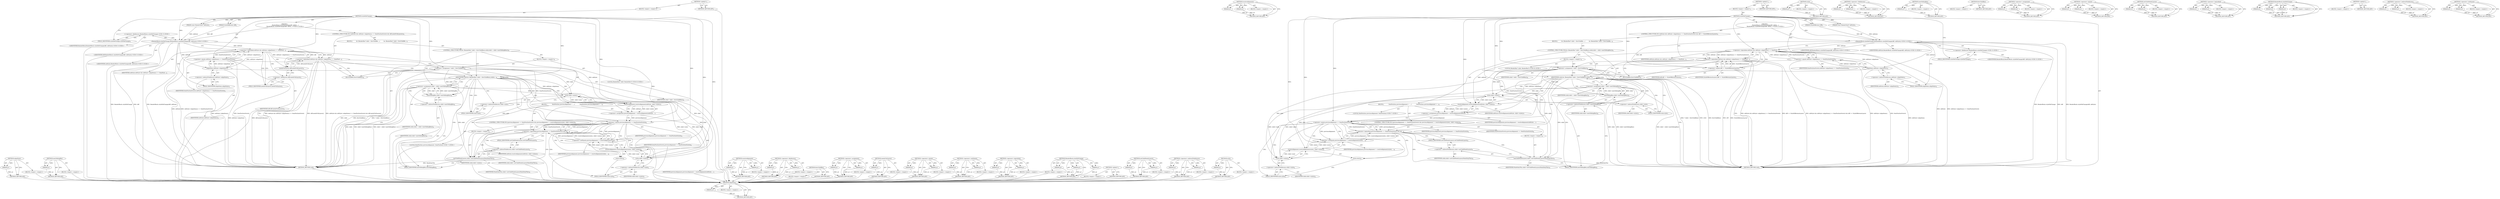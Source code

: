 digraph "style" {
vulnerable_118 [label=<(METHOD,alignItems)>];
vulnerable_119 [label=<(PARAM,p1)>];
vulnerable_120 [label=<(BLOCK,&lt;empty&gt;,&lt;empty&gt;)>];
vulnerable_121 [label=<(METHOD_RETURN,ANY)>];
vulnerable_139 [label=<(METHOD,resolveAlignment)>];
vulnerable_140 [label=<(PARAM,p1)>];
vulnerable_141 [label=<(PARAM,p2)>];
vulnerable_142 [label=<(BLOCK,&lt;empty&gt;,&lt;empty&gt;)>];
vulnerable_143 [label=<(METHOD_RETURN,ANY)>];
vulnerable_6 [label=<(METHOD,&lt;global&gt;)<SUB>1</SUB>>];
vulnerable_7 [label=<(BLOCK,&lt;empty&gt;,&lt;empty&gt;)<SUB>1</SUB>>];
vulnerable_8 [label=<(METHOD,styleDidChange)<SUB>1</SUB>>];
vulnerable_9 [label=<(PARAM,StyleDifference diff)<SUB>1</SUB>>];
vulnerable_10 [label=<(PARAM,const RenderStyle* oldStyle)<SUB>1</SUB>>];
vulnerable_11 [label="<(BLOCK,{
     RenderBlock::styleDidChange(diff, oldSty...,{
     RenderBlock::styleDidChange(diff, oldSty...)<SUB>2</SUB>>"];
vulnerable_12 [label="<(RenderBlock.styleDidChange,RenderBlock::styleDidChange(diff, oldStyle))<SUB>3</SUB>>"];
vulnerable_13 [label="<(&lt;operator&gt;.fieldAccess,RenderBlock::styleDidChange)<SUB>3</SUB>>"];
vulnerable_14 [label="<(IDENTIFIER,RenderBlock,RenderBlock::styleDidChange(diff, oldStyle))<SUB>3</SUB>>"];
vulnerable_15 [label=<(FIELD_IDENTIFIER,styleDidChange,styleDidChange)<SUB>3</SUB>>];
vulnerable_16 [label="<(IDENTIFIER,diff,RenderBlock::styleDidChange(diff, oldStyle))<SUB>3</SUB>>"];
vulnerable_17 [label="<(IDENTIFIER,oldStyle,RenderBlock::styleDidChange(diff, oldStyle))<SUB>3</SUB>>"];
vulnerable_18 [label=<(CONTROL_STRUCTURE,IF,if (oldStyle &amp;&amp; oldStyle-&gt;alignItems() == ItemPositionStretch &amp;&amp; diff == StyleDifferenceLayout))<SUB>5</SUB>>];
vulnerable_19 [label=<(&lt;operator&gt;.logicalAnd,oldStyle &amp;&amp; oldStyle-&gt;alignItems() == ItemPosit...)<SUB>5</SUB>>];
vulnerable_20 [label=<(&lt;operator&gt;.logicalAnd,oldStyle &amp;&amp; oldStyle-&gt;alignItems() == ItemPosit...)<SUB>5</SUB>>];
vulnerable_21 [label=<(IDENTIFIER,oldStyle,oldStyle &amp;&amp; oldStyle-&gt;alignItems() == ItemPosit...)<SUB>5</SUB>>];
vulnerable_22 [label=<(&lt;operator&gt;.equals,oldStyle-&gt;alignItems() == ItemPositionStretch)<SUB>5</SUB>>];
vulnerable_23 [label=<(alignItems,oldStyle-&gt;alignItems())<SUB>5</SUB>>];
vulnerable_24 [label=<(&lt;operator&gt;.indirectFieldAccess,oldStyle-&gt;alignItems)<SUB>5</SUB>>];
vulnerable_25 [label=<(IDENTIFIER,oldStyle,oldStyle-&gt;alignItems())<SUB>5</SUB>>];
vulnerable_26 [label=<(FIELD_IDENTIFIER,alignItems,alignItems)<SUB>5</SUB>>];
vulnerable_27 [label=<(IDENTIFIER,ItemPositionStretch,oldStyle-&gt;alignItems() == ItemPositionStretch)<SUB>5</SUB>>];
vulnerable_28 [label=<(&lt;operator&gt;.equals,diff == StyleDifferenceLayout)<SUB>5</SUB>>];
vulnerable_29 [label=<(IDENTIFIER,diff,diff == StyleDifferenceLayout)<SUB>5</SUB>>];
vulnerable_30 [label=<(IDENTIFIER,StyleDifferenceLayout,diff == StyleDifferenceLayout)<SUB>5</SUB>>];
vulnerable_31 [label=<(BLOCK,{
         for (RenderBox* child = firstChildBo...,{
         for (RenderBox* child = firstChildBo...)<SUB>5</SUB>>];
vulnerable_32 [label=<(CONTROL_STRUCTURE,FOR,for (RenderBox* child = firstChildBox();child;child = child-&gt;nextSiblingBox()))<SUB>6</SUB>>];
vulnerable_33 [label=<(BLOCK,&lt;empty&gt;,&lt;empty&gt;)<SUB>6</SUB>>];
vulnerable_34 [label="<(LOCAL,RenderBox* child: RenderBox*)<SUB>6</SUB>>"];
vulnerable_35 [label=<(&lt;operator&gt;.assignment,* child = firstChildBox())<SUB>6</SUB>>];
vulnerable_36 [label=<(IDENTIFIER,child,* child = firstChildBox())<SUB>6</SUB>>];
vulnerable_37 [label=<(firstChildBox,firstChildBox())<SUB>6</SUB>>];
vulnerable_38 [label=<(IDENTIFIER,child,for (RenderBox* child = firstChildBox();child;c...)<SUB>6</SUB>>];
vulnerable_39 [label=<(&lt;operator&gt;.assignment,child = child-&gt;nextSiblingBox())<SUB>6</SUB>>];
vulnerable_40 [label=<(IDENTIFIER,child,child = child-&gt;nextSiblingBox())<SUB>6</SUB>>];
vulnerable_41 [label=<(nextSiblingBox,child-&gt;nextSiblingBox())<SUB>6</SUB>>];
vulnerable_42 [label=<(&lt;operator&gt;.indirectFieldAccess,child-&gt;nextSiblingBox)<SUB>6</SUB>>];
vulnerable_43 [label=<(IDENTIFIER,child,child-&gt;nextSiblingBox())<SUB>6</SUB>>];
vulnerable_44 [label=<(FIELD_IDENTIFIER,nextSiblingBox,nextSiblingBox)<SUB>6</SUB>>];
vulnerable_45 [label=<(BLOCK,{
            ItemPosition previousAlignment = ...,{
            ItemPosition previousAlignment = ...)<SUB>6</SUB>>];
vulnerable_46 [label="<(LOCAL,ItemPosition previousAlignment: ItemPosition)<SUB>7</SUB>>"];
vulnerable_47 [label=<(&lt;operator&gt;.assignment,previousAlignment = resolveAlignment(oldStyle, ...)<SUB>7</SUB>>];
vulnerable_48 [label=<(IDENTIFIER,previousAlignment,previousAlignment = resolveAlignment(oldStyle, ...)<SUB>7</SUB>>];
vulnerable_49 [label=<(resolveAlignment,resolveAlignment(oldStyle, child-&gt;style()))<SUB>7</SUB>>];
vulnerable_50 [label=<(IDENTIFIER,oldStyle,resolveAlignment(oldStyle, child-&gt;style()))<SUB>7</SUB>>];
vulnerable_51 [label=<(style,child-&gt;style())<SUB>7</SUB>>];
vulnerable_52 [label=<(&lt;operator&gt;.indirectFieldAccess,child-&gt;style)<SUB>7</SUB>>];
vulnerable_53 [label=<(IDENTIFIER,child,child-&gt;style())<SUB>7</SUB>>];
vulnerable_54 [label=<(FIELD_IDENTIFIER,style,style)<SUB>7</SUB>>];
vulnerable_55 [label=<(CONTROL_STRUCTURE,IF,if (previousAlignment == ItemPositionStretch &amp;&amp; previousAlignment != resolveAlignment(style(), child-&gt;style())))<SUB>8</SUB>>];
vulnerable_56 [label=<(&lt;operator&gt;.logicalAnd,previousAlignment == ItemPositionStretch &amp;&amp; pre...)<SUB>8</SUB>>];
vulnerable_57 [label=<(&lt;operator&gt;.equals,previousAlignment == ItemPositionStretch)<SUB>8</SUB>>];
vulnerable_58 [label=<(IDENTIFIER,previousAlignment,previousAlignment == ItemPositionStretch)<SUB>8</SUB>>];
vulnerable_59 [label=<(IDENTIFIER,ItemPositionStretch,previousAlignment == ItemPositionStretch)<SUB>8</SUB>>];
vulnerable_60 [label=<(&lt;operator&gt;.notEquals,previousAlignment != resolveAlignment(style(), ...)<SUB>8</SUB>>];
vulnerable_61 [label=<(IDENTIFIER,previousAlignment,previousAlignment != resolveAlignment(style(), ...)<SUB>8</SUB>>];
vulnerable_62 [label=<(resolveAlignment,resolveAlignment(style(), child-&gt;style()))<SUB>8</SUB>>];
vulnerable_63 [label=<(style,style())<SUB>8</SUB>>];
vulnerable_64 [label=<(style,child-&gt;style())<SUB>8</SUB>>];
vulnerable_65 [label=<(&lt;operator&gt;.indirectFieldAccess,child-&gt;style)<SUB>8</SUB>>];
vulnerable_66 [label=<(IDENTIFIER,child,child-&gt;style())<SUB>8</SUB>>];
vulnerable_67 [label=<(FIELD_IDENTIFIER,style,style)<SUB>8</SUB>>];
vulnerable_68 [label=<(BLOCK,&lt;empty&gt;,&lt;empty&gt;)<SUB>9</SUB>>];
vulnerable_69 [label=<(setChildNeedsLayout,child-&gt;setChildNeedsLayout(MarkOnlyThis))<SUB>9</SUB>>];
vulnerable_70 [label=<(&lt;operator&gt;.indirectFieldAccess,child-&gt;setChildNeedsLayout)<SUB>9</SUB>>];
vulnerable_71 [label=<(IDENTIFIER,child,child-&gt;setChildNeedsLayout(MarkOnlyThis))<SUB>9</SUB>>];
vulnerable_72 [label=<(FIELD_IDENTIFIER,setChildNeedsLayout,setChildNeedsLayout)<SUB>9</SUB>>];
vulnerable_73 [label=<(IDENTIFIER,MarkOnlyThis,child-&gt;setChildNeedsLayout(MarkOnlyThis))<SUB>9</SUB>>];
vulnerable_74 [label=<(METHOD_RETURN,void)<SUB>1</SUB>>];
vulnerable_76 [label=<(METHOD_RETURN,ANY)<SUB>1</SUB>>];
vulnerable_144 [label=<(METHOD,style)>];
vulnerable_145 [label=<(PARAM,p1)>];
vulnerable_146 [label=<(BLOCK,&lt;empty&gt;,&lt;empty&gt;)>];
vulnerable_147 [label=<(METHOD_RETURN,ANY)>];
vulnerable_103 [label=<(METHOD,&lt;operator&gt;.fieldAccess)>];
vulnerable_104 [label=<(PARAM,p1)>];
vulnerable_105 [label=<(PARAM,p2)>];
vulnerable_106 [label=<(BLOCK,&lt;empty&gt;,&lt;empty&gt;)>];
vulnerable_107 [label=<(METHOD_RETURN,ANY)>];
vulnerable_135 [label=<(METHOD,nextSiblingBox)>];
vulnerable_136 [label=<(PARAM,p1)>];
vulnerable_137 [label=<(BLOCK,&lt;empty&gt;,&lt;empty&gt;)>];
vulnerable_138 [label=<(METHOD_RETURN,ANY)>];
vulnerable_132 [label=<(METHOD,firstChildBox)>];
vulnerable_133 [label=<(BLOCK,&lt;empty&gt;,&lt;empty&gt;)>];
vulnerable_134 [label=<(METHOD_RETURN,ANY)>];
vulnerable_127 [label=<(METHOD,&lt;operator&gt;.assignment)>];
vulnerable_128 [label=<(PARAM,p1)>];
vulnerable_129 [label=<(PARAM,p2)>];
vulnerable_130 [label=<(BLOCK,&lt;empty&gt;,&lt;empty&gt;)>];
vulnerable_131 [label=<(METHOD_RETURN,ANY)>];
vulnerable_113 [label=<(METHOD,&lt;operator&gt;.equals)>];
vulnerable_114 [label=<(PARAM,p1)>];
vulnerable_115 [label=<(PARAM,p2)>];
vulnerable_116 [label=<(BLOCK,&lt;empty&gt;,&lt;empty&gt;)>];
vulnerable_117 [label=<(METHOD_RETURN,ANY)>];
vulnerable_153 [label=<(METHOD,setChildNeedsLayout)>];
vulnerable_154 [label=<(PARAM,p1)>];
vulnerable_155 [label=<(PARAM,p2)>];
vulnerable_156 [label=<(BLOCK,&lt;empty&gt;,&lt;empty&gt;)>];
vulnerable_157 [label=<(METHOD_RETURN,ANY)>];
vulnerable_108 [label=<(METHOD,&lt;operator&gt;.logicalAnd)>];
vulnerable_109 [label=<(PARAM,p1)>];
vulnerable_110 [label=<(PARAM,p2)>];
vulnerable_111 [label=<(BLOCK,&lt;empty&gt;,&lt;empty&gt;)>];
vulnerable_112 [label=<(METHOD_RETURN,ANY)>];
vulnerable_97 [label=<(METHOD,RenderBlock.styleDidChange)>];
vulnerable_98 [label=<(PARAM,p1)>];
vulnerable_99 [label=<(PARAM,p2)>];
vulnerable_100 [label=<(PARAM,p3)>];
vulnerable_101 [label=<(BLOCK,&lt;empty&gt;,&lt;empty&gt;)>];
vulnerable_102 [label=<(METHOD_RETURN,ANY)>];
vulnerable_91 [label=<(METHOD,&lt;global&gt;)<SUB>1</SUB>>];
vulnerable_92 [label=<(BLOCK,&lt;empty&gt;,&lt;empty&gt;)>];
vulnerable_93 [label=<(METHOD_RETURN,ANY)>];
vulnerable_122 [label=<(METHOD,&lt;operator&gt;.indirectFieldAccess)>];
vulnerable_123 [label=<(PARAM,p1)>];
vulnerable_124 [label=<(PARAM,p2)>];
vulnerable_125 [label=<(BLOCK,&lt;empty&gt;,&lt;empty&gt;)>];
vulnerable_126 [label=<(METHOD_RETURN,ANY)>];
vulnerable_148 [label=<(METHOD,&lt;operator&gt;.notEquals)>];
vulnerable_149 [label=<(PARAM,p1)>];
vulnerable_150 [label=<(PARAM,p2)>];
vulnerable_151 [label=<(BLOCK,&lt;empty&gt;,&lt;empty&gt;)>];
vulnerable_152 [label=<(METHOD_RETURN,ANY)>];
fixed_119 [label=<(METHOD,alignItems)>];
fixed_120 [label=<(PARAM,p1)>];
fixed_121 [label=<(BLOCK,&lt;empty&gt;,&lt;empty&gt;)>];
fixed_122 [label=<(METHOD_RETURN,ANY)>];
fixed_140 [label=<(METHOD,nextSiblingBox)>];
fixed_141 [label=<(PARAM,p1)>];
fixed_142 [label=<(BLOCK,&lt;empty&gt;,&lt;empty&gt;)>];
fixed_143 [label=<(METHOD_RETURN,ANY)>];
fixed_6 [label=<(METHOD,&lt;global&gt;)<SUB>1</SUB>>];
fixed_7 [label=<(BLOCK,&lt;empty&gt;,&lt;empty&gt;)<SUB>1</SUB>>];
fixed_8 [label=<(METHOD,styleDidChange)<SUB>1</SUB>>];
fixed_9 [label=<(PARAM,StyleDifference diff)<SUB>1</SUB>>];
fixed_10 [label=<(PARAM,const RenderStyle* oldStyle)<SUB>1</SUB>>];
fixed_11 [label="<(BLOCK,{
     RenderBlock::styleDidChange(diff, oldSty...,{
     RenderBlock::styleDidChange(diff, oldSty...)<SUB>2</SUB>>"];
fixed_12 [label="<(RenderBlock.styleDidChange,RenderBlock::styleDidChange(diff, oldStyle))<SUB>3</SUB>>"];
fixed_13 [label="<(&lt;operator&gt;.fieldAccess,RenderBlock::styleDidChange)<SUB>3</SUB>>"];
fixed_14 [label="<(IDENTIFIER,RenderBlock,RenderBlock::styleDidChange(diff, oldStyle))<SUB>3</SUB>>"];
fixed_15 [label=<(FIELD_IDENTIFIER,styleDidChange,styleDidChange)<SUB>3</SUB>>];
fixed_16 [label="<(IDENTIFIER,diff,RenderBlock::styleDidChange(diff, oldStyle))<SUB>3</SUB>>"];
fixed_17 [label="<(IDENTIFIER,oldStyle,RenderBlock::styleDidChange(diff, oldStyle))<SUB>3</SUB>>"];
fixed_18 [label=<(CONTROL_STRUCTURE,IF,if (oldStyle &amp;&amp; oldStyle-&gt;alignItems() == ItemPositionStretch &amp;&amp; diff.needsFullLayout()))<SUB>5</SUB>>];
fixed_19 [label=<(&lt;operator&gt;.logicalAnd,oldStyle &amp;&amp; oldStyle-&gt;alignItems() == ItemPosit...)<SUB>5</SUB>>];
fixed_20 [label=<(&lt;operator&gt;.logicalAnd,oldStyle &amp;&amp; oldStyle-&gt;alignItems() == ItemPosit...)<SUB>5</SUB>>];
fixed_21 [label=<(IDENTIFIER,oldStyle,oldStyle &amp;&amp; oldStyle-&gt;alignItems() == ItemPosit...)<SUB>5</SUB>>];
fixed_22 [label=<(&lt;operator&gt;.equals,oldStyle-&gt;alignItems() == ItemPositionStretch)<SUB>5</SUB>>];
fixed_23 [label=<(alignItems,oldStyle-&gt;alignItems())<SUB>5</SUB>>];
fixed_24 [label=<(&lt;operator&gt;.indirectFieldAccess,oldStyle-&gt;alignItems)<SUB>5</SUB>>];
fixed_25 [label=<(IDENTIFIER,oldStyle,oldStyle-&gt;alignItems())<SUB>5</SUB>>];
fixed_26 [label=<(FIELD_IDENTIFIER,alignItems,alignItems)<SUB>5</SUB>>];
fixed_27 [label=<(IDENTIFIER,ItemPositionStretch,oldStyle-&gt;alignItems() == ItemPositionStretch)<SUB>5</SUB>>];
fixed_28 [label=<(needsFullLayout,diff.needsFullLayout())<SUB>5</SUB>>];
fixed_29 [label=<(&lt;operator&gt;.fieldAccess,diff.needsFullLayout)<SUB>5</SUB>>];
fixed_30 [label=<(IDENTIFIER,diff,diff.needsFullLayout())<SUB>5</SUB>>];
fixed_31 [label=<(FIELD_IDENTIFIER,needsFullLayout,needsFullLayout)<SUB>5</SUB>>];
fixed_32 [label=<(BLOCK,{
         for (RenderBox* child = firstChildBo...,{
         for (RenderBox* child = firstChildBo...)<SUB>5</SUB>>];
fixed_33 [label=<(CONTROL_STRUCTURE,FOR,for (RenderBox* child = firstChildBox();child;child = child-&gt;nextSiblingBox()))<SUB>6</SUB>>];
fixed_34 [label=<(BLOCK,&lt;empty&gt;,&lt;empty&gt;)<SUB>6</SUB>>];
fixed_35 [label="<(LOCAL,RenderBox* child: RenderBox*)<SUB>6</SUB>>"];
fixed_36 [label=<(&lt;operator&gt;.assignment,* child = firstChildBox())<SUB>6</SUB>>];
fixed_37 [label=<(IDENTIFIER,child,* child = firstChildBox())<SUB>6</SUB>>];
fixed_38 [label=<(firstChildBox,firstChildBox())<SUB>6</SUB>>];
fixed_39 [label=<(IDENTIFIER,child,for (RenderBox* child = firstChildBox();child;c...)<SUB>6</SUB>>];
fixed_40 [label=<(&lt;operator&gt;.assignment,child = child-&gt;nextSiblingBox())<SUB>6</SUB>>];
fixed_41 [label=<(IDENTIFIER,child,child = child-&gt;nextSiblingBox())<SUB>6</SUB>>];
fixed_42 [label=<(nextSiblingBox,child-&gt;nextSiblingBox())<SUB>6</SUB>>];
fixed_43 [label=<(&lt;operator&gt;.indirectFieldAccess,child-&gt;nextSiblingBox)<SUB>6</SUB>>];
fixed_44 [label=<(IDENTIFIER,child,child-&gt;nextSiblingBox())<SUB>6</SUB>>];
fixed_45 [label=<(FIELD_IDENTIFIER,nextSiblingBox,nextSiblingBox)<SUB>6</SUB>>];
fixed_46 [label=<(BLOCK,{
            ItemPosition previousAlignment = ...,{
            ItemPosition previousAlignment = ...)<SUB>6</SUB>>];
fixed_47 [label="<(LOCAL,ItemPosition previousAlignment: ItemPosition)<SUB>7</SUB>>"];
fixed_48 [label=<(&lt;operator&gt;.assignment,previousAlignment = resolveAlignment(oldStyle, ...)<SUB>7</SUB>>];
fixed_49 [label=<(IDENTIFIER,previousAlignment,previousAlignment = resolveAlignment(oldStyle, ...)<SUB>7</SUB>>];
fixed_50 [label=<(resolveAlignment,resolveAlignment(oldStyle, child-&gt;style()))<SUB>7</SUB>>];
fixed_51 [label=<(IDENTIFIER,oldStyle,resolveAlignment(oldStyle, child-&gt;style()))<SUB>7</SUB>>];
fixed_52 [label=<(style,child-&gt;style())<SUB>7</SUB>>];
fixed_53 [label=<(&lt;operator&gt;.indirectFieldAccess,child-&gt;style)<SUB>7</SUB>>];
fixed_54 [label=<(IDENTIFIER,child,child-&gt;style())<SUB>7</SUB>>];
fixed_55 [label=<(FIELD_IDENTIFIER,style,style)<SUB>7</SUB>>];
fixed_56 [label=<(CONTROL_STRUCTURE,IF,if (previousAlignment == ItemPositionStretch &amp;&amp; previousAlignment != resolveAlignment(style(), child-&gt;style())))<SUB>8</SUB>>];
fixed_57 [label=<(&lt;operator&gt;.logicalAnd,previousAlignment == ItemPositionStretch &amp;&amp; pre...)<SUB>8</SUB>>];
fixed_58 [label=<(&lt;operator&gt;.equals,previousAlignment == ItemPositionStretch)<SUB>8</SUB>>];
fixed_59 [label=<(IDENTIFIER,previousAlignment,previousAlignment == ItemPositionStretch)<SUB>8</SUB>>];
fixed_60 [label=<(IDENTIFIER,ItemPositionStretch,previousAlignment == ItemPositionStretch)<SUB>8</SUB>>];
fixed_61 [label=<(&lt;operator&gt;.notEquals,previousAlignment != resolveAlignment(style(), ...)<SUB>8</SUB>>];
fixed_62 [label=<(IDENTIFIER,previousAlignment,previousAlignment != resolveAlignment(style(), ...)<SUB>8</SUB>>];
fixed_63 [label=<(resolveAlignment,resolveAlignment(style(), child-&gt;style()))<SUB>8</SUB>>];
fixed_64 [label=<(style,style())<SUB>8</SUB>>];
fixed_65 [label=<(style,child-&gt;style())<SUB>8</SUB>>];
fixed_66 [label=<(&lt;operator&gt;.indirectFieldAccess,child-&gt;style)<SUB>8</SUB>>];
fixed_67 [label=<(IDENTIFIER,child,child-&gt;style())<SUB>8</SUB>>];
fixed_68 [label=<(FIELD_IDENTIFIER,style,style)<SUB>8</SUB>>];
fixed_69 [label=<(BLOCK,&lt;empty&gt;,&lt;empty&gt;)<SUB>9</SUB>>];
fixed_70 [label=<(setChildNeedsLayout,child-&gt;setChildNeedsLayout(MarkOnlyThis))<SUB>9</SUB>>];
fixed_71 [label=<(&lt;operator&gt;.indirectFieldAccess,child-&gt;setChildNeedsLayout)<SUB>9</SUB>>];
fixed_72 [label=<(IDENTIFIER,child,child-&gt;setChildNeedsLayout(MarkOnlyThis))<SUB>9</SUB>>];
fixed_73 [label=<(FIELD_IDENTIFIER,setChildNeedsLayout,setChildNeedsLayout)<SUB>9</SUB>>];
fixed_74 [label=<(IDENTIFIER,MarkOnlyThis,child-&gt;setChildNeedsLayout(MarkOnlyThis))<SUB>9</SUB>>];
fixed_75 [label=<(METHOD_RETURN,void)<SUB>1</SUB>>];
fixed_77 [label=<(METHOD_RETURN,ANY)<SUB>1</SUB>>];
fixed_144 [label=<(METHOD,resolveAlignment)>];
fixed_145 [label=<(PARAM,p1)>];
fixed_146 [label=<(PARAM,p2)>];
fixed_147 [label=<(BLOCK,&lt;empty&gt;,&lt;empty&gt;)>];
fixed_148 [label=<(METHOD_RETURN,ANY)>];
fixed_104 [label=<(METHOD,&lt;operator&gt;.fieldAccess)>];
fixed_105 [label=<(PARAM,p1)>];
fixed_106 [label=<(PARAM,p2)>];
fixed_107 [label=<(BLOCK,&lt;empty&gt;,&lt;empty&gt;)>];
fixed_108 [label=<(METHOD_RETURN,ANY)>];
fixed_137 [label=<(METHOD,firstChildBox)>];
fixed_138 [label=<(BLOCK,&lt;empty&gt;,&lt;empty&gt;)>];
fixed_139 [label=<(METHOD_RETURN,ANY)>];
fixed_132 [label=<(METHOD,&lt;operator&gt;.assignment)>];
fixed_133 [label=<(PARAM,p1)>];
fixed_134 [label=<(PARAM,p2)>];
fixed_135 [label=<(BLOCK,&lt;empty&gt;,&lt;empty&gt;)>];
fixed_136 [label=<(METHOD_RETURN,ANY)>];
fixed_128 [label=<(METHOD,needsFullLayout)>];
fixed_129 [label=<(PARAM,p1)>];
fixed_130 [label=<(BLOCK,&lt;empty&gt;,&lt;empty&gt;)>];
fixed_131 [label=<(METHOD_RETURN,ANY)>];
fixed_114 [label=<(METHOD,&lt;operator&gt;.equals)>];
fixed_115 [label=<(PARAM,p1)>];
fixed_116 [label=<(PARAM,p2)>];
fixed_117 [label=<(BLOCK,&lt;empty&gt;,&lt;empty&gt;)>];
fixed_118 [label=<(METHOD_RETURN,ANY)>];
fixed_153 [label=<(METHOD,&lt;operator&gt;.notEquals)>];
fixed_154 [label=<(PARAM,p1)>];
fixed_155 [label=<(PARAM,p2)>];
fixed_156 [label=<(BLOCK,&lt;empty&gt;,&lt;empty&gt;)>];
fixed_157 [label=<(METHOD_RETURN,ANY)>];
fixed_109 [label=<(METHOD,&lt;operator&gt;.logicalAnd)>];
fixed_110 [label=<(PARAM,p1)>];
fixed_111 [label=<(PARAM,p2)>];
fixed_112 [label=<(BLOCK,&lt;empty&gt;,&lt;empty&gt;)>];
fixed_113 [label=<(METHOD_RETURN,ANY)>];
fixed_98 [label=<(METHOD,RenderBlock.styleDidChange)>];
fixed_99 [label=<(PARAM,p1)>];
fixed_100 [label=<(PARAM,p2)>];
fixed_101 [label=<(PARAM,p3)>];
fixed_102 [label=<(BLOCK,&lt;empty&gt;,&lt;empty&gt;)>];
fixed_103 [label=<(METHOD_RETURN,ANY)>];
fixed_92 [label=<(METHOD,&lt;global&gt;)<SUB>1</SUB>>];
fixed_93 [label=<(BLOCK,&lt;empty&gt;,&lt;empty&gt;)>];
fixed_94 [label=<(METHOD_RETURN,ANY)>];
fixed_158 [label=<(METHOD,setChildNeedsLayout)>];
fixed_159 [label=<(PARAM,p1)>];
fixed_160 [label=<(PARAM,p2)>];
fixed_161 [label=<(BLOCK,&lt;empty&gt;,&lt;empty&gt;)>];
fixed_162 [label=<(METHOD_RETURN,ANY)>];
fixed_123 [label=<(METHOD,&lt;operator&gt;.indirectFieldAccess)>];
fixed_124 [label=<(PARAM,p1)>];
fixed_125 [label=<(PARAM,p2)>];
fixed_126 [label=<(BLOCK,&lt;empty&gt;,&lt;empty&gt;)>];
fixed_127 [label=<(METHOD_RETURN,ANY)>];
fixed_149 [label=<(METHOD,style)>];
fixed_150 [label=<(PARAM,p1)>];
fixed_151 [label=<(BLOCK,&lt;empty&gt;,&lt;empty&gt;)>];
fixed_152 [label=<(METHOD_RETURN,ANY)>];
vulnerable_118 -> vulnerable_119  [key=0, label="AST: "];
vulnerable_118 -> vulnerable_119  [key=1, label="DDG: "];
vulnerable_118 -> vulnerable_120  [key=0, label="AST: "];
vulnerable_118 -> vulnerable_121  [key=0, label="AST: "];
vulnerable_118 -> vulnerable_121  [key=1, label="CFG: "];
vulnerable_119 -> vulnerable_121  [key=0, label="DDG: p1"];
vulnerable_139 -> vulnerable_140  [key=0, label="AST: "];
vulnerable_139 -> vulnerable_140  [key=1, label="DDG: "];
vulnerable_139 -> vulnerable_142  [key=0, label="AST: "];
vulnerable_139 -> vulnerable_141  [key=0, label="AST: "];
vulnerable_139 -> vulnerable_141  [key=1, label="DDG: "];
vulnerable_139 -> vulnerable_143  [key=0, label="AST: "];
vulnerable_139 -> vulnerable_143  [key=1, label="CFG: "];
vulnerable_140 -> vulnerable_143  [key=0, label="DDG: p1"];
vulnerable_141 -> vulnerable_143  [key=0, label="DDG: p2"];
vulnerable_6 -> vulnerable_7  [key=0, label="AST: "];
vulnerable_6 -> vulnerable_76  [key=0, label="AST: "];
vulnerable_6 -> vulnerable_76  [key=1, label="CFG: "];
vulnerable_7 -> vulnerable_8  [key=0, label="AST: "];
vulnerable_8 -> vulnerable_9  [key=0, label="AST: "];
vulnerable_8 -> vulnerable_9  [key=1, label="DDG: "];
vulnerable_8 -> vulnerable_10  [key=0, label="AST: "];
vulnerable_8 -> vulnerable_10  [key=1, label="DDG: "];
vulnerable_8 -> vulnerable_11  [key=0, label="AST: "];
vulnerable_8 -> vulnerable_74  [key=0, label="AST: "];
vulnerable_8 -> vulnerable_15  [key=0, label="CFG: "];
vulnerable_8 -> vulnerable_12  [key=0, label="DDG: "];
vulnerable_8 -> vulnerable_20  [key=0, label="DDG: "];
vulnerable_8 -> vulnerable_28  [key=0, label="DDG: "];
vulnerable_8 -> vulnerable_38  [key=0, label="DDG: "];
vulnerable_8 -> vulnerable_22  [key=0, label="DDG: "];
vulnerable_8 -> vulnerable_35  [key=0, label="DDG: "];
vulnerable_8 -> vulnerable_49  [key=0, label="DDG: "];
vulnerable_8 -> vulnerable_57  [key=0, label="DDG: "];
vulnerable_8 -> vulnerable_60  [key=0, label="DDG: "];
vulnerable_8 -> vulnerable_69  [key=0, label="DDG: "];
vulnerable_8 -> vulnerable_62  [key=0, label="DDG: "];
vulnerable_9 -> vulnerable_12  [key=0, label="DDG: diff"];
vulnerable_10 -> vulnerable_12  [key=0, label="DDG: oldStyle"];
vulnerable_11 -> vulnerable_12  [key=0, label="AST: "];
vulnerable_11 -> vulnerable_18  [key=0, label="AST: "];
vulnerable_12 -> vulnerable_13  [key=0, label="AST: "];
vulnerable_12 -> vulnerable_16  [key=0, label="AST: "];
vulnerable_12 -> vulnerable_17  [key=0, label="AST: "];
vulnerable_12 -> vulnerable_20  [key=0, label="CFG: "];
vulnerable_12 -> vulnerable_20  [key=1, label="DDG: oldStyle"];
vulnerable_12 -> vulnerable_26  [key=0, label="CFG: "];
vulnerable_12 -> vulnerable_74  [key=0, label="DDG: RenderBlock::styleDidChange"];
vulnerable_12 -> vulnerable_74  [key=1, label="DDG: diff"];
vulnerable_12 -> vulnerable_74  [key=2, label="DDG: RenderBlock::styleDidChange(diff, oldStyle)"];
vulnerable_12 -> vulnerable_28  [key=0, label="DDG: diff"];
vulnerable_12 -> vulnerable_23  [key=0, label="DDG: oldStyle"];
vulnerable_13 -> vulnerable_14  [key=0, label="AST: "];
vulnerable_13 -> vulnerable_15  [key=0, label="AST: "];
vulnerable_13 -> vulnerable_12  [key=0, label="CFG: "];
vulnerable_15 -> vulnerable_13  [key=0, label="CFG: "];
vulnerable_18 -> vulnerable_19  [key=0, label="AST: "];
vulnerable_18 -> vulnerable_31  [key=0, label="AST: "];
vulnerable_19 -> vulnerable_20  [key=0, label="AST: "];
vulnerable_19 -> vulnerable_28  [key=0, label="AST: "];
vulnerable_19 -> vulnerable_74  [key=0, label="CFG: "];
vulnerable_19 -> vulnerable_74  [key=1, label="DDG: oldStyle &amp;&amp; oldStyle-&gt;alignItems() == ItemPositionStretch"];
vulnerable_19 -> vulnerable_74  [key=2, label="DDG: diff == StyleDifferenceLayout"];
vulnerable_19 -> vulnerable_74  [key=3, label="DDG: oldStyle &amp;&amp; oldStyle-&gt;alignItems() == ItemPositionStretch &amp;&amp; diff == StyleDifferenceLayout"];
vulnerable_19 -> vulnerable_37  [key=0, label="CFG: "];
vulnerable_19 -> vulnerable_37  [key=1, label="CDG: "];
vulnerable_19 -> vulnerable_38  [key=0, label="CDG: "];
vulnerable_19 -> vulnerable_35  [key=0, label="CDG: "];
vulnerable_20 -> vulnerable_21  [key=0, label="AST: "];
vulnerable_20 -> vulnerable_22  [key=0, label="AST: "];
vulnerable_20 -> vulnerable_19  [key=0, label="CFG: "];
vulnerable_20 -> vulnerable_19  [key=1, label="DDG: oldStyle"];
vulnerable_20 -> vulnerable_19  [key=2, label="DDG: oldStyle-&gt;alignItems() == ItemPositionStretch"];
vulnerable_20 -> vulnerable_28  [key=0, label="CFG: "];
vulnerable_20 -> vulnerable_28  [key=1, label="CDG: "];
vulnerable_20 -> vulnerable_74  [key=0, label="DDG: oldStyle"];
vulnerable_20 -> vulnerable_74  [key=1, label="DDG: oldStyle-&gt;alignItems() == ItemPositionStretch"];
vulnerable_20 -> vulnerable_49  [key=0, label="DDG: oldStyle"];
vulnerable_22 -> vulnerable_23  [key=0, label="AST: "];
vulnerable_22 -> vulnerable_27  [key=0, label="AST: "];
vulnerable_22 -> vulnerable_20  [key=0, label="CFG: "];
vulnerable_22 -> vulnerable_20  [key=1, label="DDG: oldStyle-&gt;alignItems()"];
vulnerable_22 -> vulnerable_20  [key=2, label="DDG: ItemPositionStretch"];
vulnerable_22 -> vulnerable_74  [key=0, label="DDG: oldStyle-&gt;alignItems()"];
vulnerable_22 -> vulnerable_74  [key=1, label="DDG: ItemPositionStretch"];
vulnerable_22 -> vulnerable_57  [key=0, label="DDG: ItemPositionStretch"];
vulnerable_23 -> vulnerable_24  [key=0, label="AST: "];
vulnerable_23 -> vulnerable_22  [key=0, label="CFG: "];
vulnerable_23 -> vulnerable_22  [key=1, label="DDG: oldStyle-&gt;alignItems"];
vulnerable_23 -> vulnerable_74  [key=0, label="DDG: oldStyle-&gt;alignItems"];
vulnerable_23 -> vulnerable_20  [key=0, label="DDG: oldStyle-&gt;alignItems"];
vulnerable_23 -> vulnerable_49  [key=0, label="DDG: oldStyle-&gt;alignItems"];
vulnerable_24 -> vulnerable_25  [key=0, label="AST: "];
vulnerable_24 -> vulnerable_26  [key=0, label="AST: "];
vulnerable_24 -> vulnerable_23  [key=0, label="CFG: "];
vulnerable_26 -> vulnerable_24  [key=0, label="CFG: "];
vulnerable_28 -> vulnerable_29  [key=0, label="AST: "];
vulnerable_28 -> vulnerable_30  [key=0, label="AST: "];
vulnerable_28 -> vulnerable_19  [key=0, label="CFG: "];
vulnerable_28 -> vulnerable_19  [key=1, label="DDG: diff"];
vulnerable_28 -> vulnerable_19  [key=2, label="DDG: StyleDifferenceLayout"];
vulnerable_28 -> vulnerable_74  [key=0, label="DDG: diff"];
vulnerable_28 -> vulnerable_74  [key=1, label="DDG: StyleDifferenceLayout"];
vulnerable_31 -> vulnerable_32  [key=0, label="AST: "];
vulnerable_32 -> vulnerable_33  [key=0, label="AST: "];
vulnerable_32 -> vulnerable_38  [key=0, label="AST: "];
vulnerable_32 -> vulnerable_39  [key=0, label="AST: "];
vulnerable_32 -> vulnerable_45  [key=0, label="AST: "];
vulnerable_33 -> vulnerable_34  [key=0, label="AST: "];
vulnerable_33 -> vulnerable_35  [key=0, label="AST: "];
vulnerable_35 -> vulnerable_36  [key=0, label="AST: "];
vulnerable_35 -> vulnerable_37  [key=0, label="AST: "];
vulnerable_35 -> vulnerable_38  [key=0, label="CFG: "];
vulnerable_35 -> vulnerable_74  [key=0, label="DDG: child"];
vulnerable_35 -> vulnerable_74  [key=1, label="DDG: firstChildBox()"];
vulnerable_35 -> vulnerable_74  [key=2, label="DDG: * child = firstChildBox()"];
vulnerable_35 -> vulnerable_41  [key=0, label="DDG: child"];
vulnerable_35 -> vulnerable_51  [key=0, label="DDG: child"];
vulnerable_35 -> vulnerable_69  [key=0, label="DDG: child"];
vulnerable_35 -> vulnerable_64  [key=0, label="DDG: child"];
vulnerable_37 -> vulnerable_35  [key=0, label="CFG: "];
vulnerable_38 -> vulnerable_74  [key=0, label="CFG: "];
vulnerable_38 -> vulnerable_54  [key=0, label="CFG: "];
vulnerable_38 -> vulnerable_54  [key=1, label="CDG: "];
vulnerable_38 -> vulnerable_47  [key=0, label="CDG: "];
vulnerable_38 -> vulnerable_49  [key=0, label="CDG: "];
vulnerable_38 -> vulnerable_42  [key=0, label="CDG: "];
vulnerable_38 -> vulnerable_51  [key=0, label="CDG: "];
vulnerable_38 -> vulnerable_57  [key=0, label="CDG: "];
vulnerable_38 -> vulnerable_52  [key=0, label="CDG: "];
vulnerable_38 -> vulnerable_38  [key=0, label="CDG: "];
vulnerable_38 -> vulnerable_56  [key=0, label="CDG: "];
vulnerable_38 -> vulnerable_41  [key=0, label="CDG: "];
vulnerable_38 -> vulnerable_44  [key=0, label="CDG: "];
vulnerable_38 -> vulnerable_39  [key=0, label="CDG: "];
vulnerable_39 -> vulnerable_40  [key=0, label="AST: "];
vulnerable_39 -> vulnerable_41  [key=0, label="AST: "];
vulnerable_39 -> vulnerable_41  [key=1, label="DDG: child"];
vulnerable_39 -> vulnerable_38  [key=0, label="CFG: "];
vulnerable_39 -> vulnerable_74  [key=0, label="DDG: child"];
vulnerable_39 -> vulnerable_74  [key=1, label="DDG: child-&gt;nextSiblingBox()"];
vulnerable_39 -> vulnerable_74  [key=2, label="DDG: child = child-&gt;nextSiblingBox()"];
vulnerable_39 -> vulnerable_51  [key=0, label="DDG: child"];
vulnerable_39 -> vulnerable_69  [key=0, label="DDG: child"];
vulnerable_39 -> vulnerable_64  [key=0, label="DDG: child"];
vulnerable_41 -> vulnerable_42  [key=0, label="AST: "];
vulnerable_41 -> vulnerable_39  [key=0, label="CFG: "];
vulnerable_41 -> vulnerable_39  [key=1, label="DDG: child-&gt;nextSiblingBox"];
vulnerable_42 -> vulnerable_43  [key=0, label="AST: "];
vulnerable_42 -> vulnerable_44  [key=0, label="AST: "];
vulnerable_42 -> vulnerable_41  [key=0, label="CFG: "];
vulnerable_44 -> vulnerable_42  [key=0, label="CFG: "];
vulnerable_45 -> vulnerable_46  [key=0, label="AST: "];
vulnerable_45 -> vulnerable_47  [key=0, label="AST: "];
vulnerable_45 -> vulnerable_55  [key=0, label="AST: "];
vulnerable_47 -> vulnerable_48  [key=0, label="AST: "];
vulnerable_47 -> vulnerable_49  [key=0, label="AST: "];
vulnerable_47 -> vulnerable_57  [key=0, label="CFG: "];
vulnerable_47 -> vulnerable_57  [key=1, label="DDG: previousAlignment"];
vulnerable_49 -> vulnerable_50  [key=0, label="AST: "];
vulnerable_49 -> vulnerable_51  [key=0, label="AST: "];
vulnerable_49 -> vulnerable_47  [key=0, label="CFG: "];
vulnerable_49 -> vulnerable_47  [key=1, label="DDG: oldStyle"];
vulnerable_49 -> vulnerable_47  [key=2, label="DDG: child-&gt;style()"];
vulnerable_51 -> vulnerable_52  [key=0, label="AST: "];
vulnerable_51 -> vulnerable_49  [key=0, label="CFG: "];
vulnerable_51 -> vulnerable_49  [key=1, label="DDG: child-&gt;style"];
vulnerable_51 -> vulnerable_64  [key=0, label="DDG: child-&gt;style"];
vulnerable_52 -> vulnerable_53  [key=0, label="AST: "];
vulnerable_52 -> vulnerable_54  [key=0, label="AST: "];
vulnerable_52 -> vulnerable_51  [key=0, label="CFG: "];
vulnerable_54 -> vulnerable_52  [key=0, label="CFG: "];
vulnerable_55 -> vulnerable_56  [key=0, label="AST: "];
vulnerable_55 -> vulnerable_68  [key=0, label="AST: "];
vulnerable_56 -> vulnerable_57  [key=0, label="AST: "];
vulnerable_56 -> vulnerable_60  [key=0, label="AST: "];
vulnerable_56 -> vulnerable_72  [key=0, label="CFG: "];
vulnerable_56 -> vulnerable_72  [key=1, label="CDG: "];
vulnerable_56 -> vulnerable_44  [key=0, label="CFG: "];
vulnerable_56 -> vulnerable_69  [key=0, label="CDG: "];
vulnerable_56 -> vulnerable_70  [key=0, label="CDG: "];
vulnerable_57 -> vulnerable_58  [key=0, label="AST: "];
vulnerable_57 -> vulnerable_59  [key=0, label="AST: "];
vulnerable_57 -> vulnerable_56  [key=0, label="CFG: "];
vulnerable_57 -> vulnerable_56  [key=1, label="DDG: previousAlignment"];
vulnerable_57 -> vulnerable_56  [key=2, label="DDG: ItemPositionStretch"];
vulnerable_57 -> vulnerable_63  [key=0, label="CFG: "];
vulnerable_57 -> vulnerable_63  [key=1, label="CDG: "];
vulnerable_57 -> vulnerable_60  [key=0, label="DDG: previousAlignment"];
vulnerable_57 -> vulnerable_60  [key=1, label="CDG: "];
vulnerable_57 -> vulnerable_64  [key=0, label="CDG: "];
vulnerable_57 -> vulnerable_67  [key=0, label="CDG: "];
vulnerable_57 -> vulnerable_65  [key=0, label="CDG: "];
vulnerable_57 -> vulnerable_62  [key=0, label="CDG: "];
vulnerable_60 -> vulnerable_61  [key=0, label="AST: "];
vulnerable_60 -> vulnerable_62  [key=0, label="AST: "];
vulnerable_60 -> vulnerable_56  [key=0, label="CFG: "];
vulnerable_60 -> vulnerable_56  [key=1, label="DDG: previousAlignment"];
vulnerable_60 -> vulnerable_56  [key=2, label="DDG: resolveAlignment(style(), child-&gt;style())"];
vulnerable_62 -> vulnerable_63  [key=0, label="AST: "];
vulnerable_62 -> vulnerable_64  [key=0, label="AST: "];
vulnerable_62 -> vulnerable_60  [key=0, label="CFG: "];
vulnerable_62 -> vulnerable_60  [key=1, label="DDG: style()"];
vulnerable_62 -> vulnerable_60  [key=2, label="DDG: child-&gt;style()"];
vulnerable_63 -> vulnerable_67  [key=0, label="CFG: "];
vulnerable_64 -> vulnerable_65  [key=0, label="AST: "];
vulnerable_64 -> vulnerable_62  [key=0, label="CFG: "];
vulnerable_64 -> vulnerable_62  [key=1, label="DDG: child-&gt;style"];
vulnerable_64 -> vulnerable_51  [key=0, label="DDG: child-&gt;style"];
vulnerable_65 -> vulnerable_66  [key=0, label="AST: "];
vulnerable_65 -> vulnerable_67  [key=0, label="AST: "];
vulnerable_65 -> vulnerable_64  [key=0, label="CFG: "];
vulnerable_67 -> vulnerable_65  [key=0, label="CFG: "];
vulnerable_68 -> vulnerable_69  [key=0, label="AST: "];
vulnerable_69 -> vulnerable_70  [key=0, label="AST: "];
vulnerable_69 -> vulnerable_73  [key=0, label="AST: "];
vulnerable_69 -> vulnerable_44  [key=0, label="CFG: "];
vulnerable_69 -> vulnerable_74  [key=0, label="DDG: MarkOnlyThis"];
vulnerable_70 -> vulnerable_71  [key=0, label="AST: "];
vulnerable_70 -> vulnerable_72  [key=0, label="AST: "];
vulnerable_70 -> vulnerable_69  [key=0, label="CFG: "];
vulnerable_72 -> vulnerable_70  [key=0, label="CFG: "];
vulnerable_144 -> vulnerable_145  [key=0, label="AST: "];
vulnerable_144 -> vulnerable_145  [key=1, label="DDG: "];
vulnerable_144 -> vulnerable_146  [key=0, label="AST: "];
vulnerable_144 -> vulnerable_147  [key=0, label="AST: "];
vulnerable_144 -> vulnerable_147  [key=1, label="CFG: "];
vulnerable_145 -> vulnerable_147  [key=0, label="DDG: p1"];
vulnerable_103 -> vulnerable_104  [key=0, label="AST: "];
vulnerable_103 -> vulnerable_104  [key=1, label="DDG: "];
vulnerable_103 -> vulnerable_106  [key=0, label="AST: "];
vulnerable_103 -> vulnerable_105  [key=0, label="AST: "];
vulnerable_103 -> vulnerable_105  [key=1, label="DDG: "];
vulnerable_103 -> vulnerable_107  [key=0, label="AST: "];
vulnerable_103 -> vulnerable_107  [key=1, label="CFG: "];
vulnerable_104 -> vulnerable_107  [key=0, label="DDG: p1"];
vulnerable_105 -> vulnerable_107  [key=0, label="DDG: p2"];
vulnerable_135 -> vulnerable_136  [key=0, label="AST: "];
vulnerable_135 -> vulnerable_136  [key=1, label="DDG: "];
vulnerable_135 -> vulnerable_137  [key=0, label="AST: "];
vulnerable_135 -> vulnerable_138  [key=0, label="AST: "];
vulnerable_135 -> vulnerable_138  [key=1, label="CFG: "];
vulnerable_136 -> vulnerable_138  [key=0, label="DDG: p1"];
vulnerable_132 -> vulnerable_133  [key=0, label="AST: "];
vulnerable_132 -> vulnerable_134  [key=0, label="AST: "];
vulnerable_132 -> vulnerable_134  [key=1, label="CFG: "];
vulnerable_127 -> vulnerable_128  [key=0, label="AST: "];
vulnerable_127 -> vulnerable_128  [key=1, label="DDG: "];
vulnerable_127 -> vulnerable_130  [key=0, label="AST: "];
vulnerable_127 -> vulnerable_129  [key=0, label="AST: "];
vulnerable_127 -> vulnerable_129  [key=1, label="DDG: "];
vulnerable_127 -> vulnerable_131  [key=0, label="AST: "];
vulnerable_127 -> vulnerable_131  [key=1, label="CFG: "];
vulnerable_128 -> vulnerable_131  [key=0, label="DDG: p1"];
vulnerable_129 -> vulnerable_131  [key=0, label="DDG: p2"];
vulnerable_113 -> vulnerable_114  [key=0, label="AST: "];
vulnerable_113 -> vulnerable_114  [key=1, label="DDG: "];
vulnerable_113 -> vulnerable_116  [key=0, label="AST: "];
vulnerable_113 -> vulnerable_115  [key=0, label="AST: "];
vulnerable_113 -> vulnerable_115  [key=1, label="DDG: "];
vulnerable_113 -> vulnerable_117  [key=0, label="AST: "];
vulnerable_113 -> vulnerable_117  [key=1, label="CFG: "];
vulnerable_114 -> vulnerable_117  [key=0, label="DDG: p1"];
vulnerable_115 -> vulnerable_117  [key=0, label="DDG: p2"];
vulnerable_153 -> vulnerable_154  [key=0, label="AST: "];
vulnerable_153 -> vulnerable_154  [key=1, label="DDG: "];
vulnerable_153 -> vulnerable_156  [key=0, label="AST: "];
vulnerable_153 -> vulnerable_155  [key=0, label="AST: "];
vulnerable_153 -> vulnerable_155  [key=1, label="DDG: "];
vulnerable_153 -> vulnerable_157  [key=0, label="AST: "];
vulnerable_153 -> vulnerable_157  [key=1, label="CFG: "];
vulnerable_154 -> vulnerable_157  [key=0, label="DDG: p1"];
vulnerable_155 -> vulnerable_157  [key=0, label="DDG: p2"];
vulnerable_108 -> vulnerable_109  [key=0, label="AST: "];
vulnerable_108 -> vulnerable_109  [key=1, label="DDG: "];
vulnerable_108 -> vulnerable_111  [key=0, label="AST: "];
vulnerable_108 -> vulnerable_110  [key=0, label="AST: "];
vulnerable_108 -> vulnerable_110  [key=1, label="DDG: "];
vulnerable_108 -> vulnerable_112  [key=0, label="AST: "];
vulnerable_108 -> vulnerable_112  [key=1, label="CFG: "];
vulnerable_109 -> vulnerable_112  [key=0, label="DDG: p1"];
vulnerable_110 -> vulnerable_112  [key=0, label="DDG: p2"];
vulnerable_97 -> vulnerable_98  [key=0, label="AST: "];
vulnerable_97 -> vulnerable_98  [key=1, label="DDG: "];
vulnerable_97 -> vulnerable_101  [key=0, label="AST: "];
vulnerable_97 -> vulnerable_99  [key=0, label="AST: "];
vulnerable_97 -> vulnerable_99  [key=1, label="DDG: "];
vulnerable_97 -> vulnerable_102  [key=0, label="AST: "];
vulnerable_97 -> vulnerable_102  [key=1, label="CFG: "];
vulnerable_97 -> vulnerable_100  [key=0, label="AST: "];
vulnerable_97 -> vulnerable_100  [key=1, label="DDG: "];
vulnerable_98 -> vulnerable_102  [key=0, label="DDG: p1"];
vulnerable_99 -> vulnerable_102  [key=0, label="DDG: p2"];
vulnerable_100 -> vulnerable_102  [key=0, label="DDG: p3"];
vulnerable_91 -> vulnerable_92  [key=0, label="AST: "];
vulnerable_91 -> vulnerable_93  [key=0, label="AST: "];
vulnerable_91 -> vulnerable_93  [key=1, label="CFG: "];
vulnerable_122 -> vulnerable_123  [key=0, label="AST: "];
vulnerable_122 -> vulnerable_123  [key=1, label="DDG: "];
vulnerable_122 -> vulnerable_125  [key=0, label="AST: "];
vulnerable_122 -> vulnerable_124  [key=0, label="AST: "];
vulnerable_122 -> vulnerable_124  [key=1, label="DDG: "];
vulnerable_122 -> vulnerable_126  [key=0, label="AST: "];
vulnerable_122 -> vulnerable_126  [key=1, label="CFG: "];
vulnerable_123 -> vulnerable_126  [key=0, label="DDG: p1"];
vulnerable_124 -> vulnerable_126  [key=0, label="DDG: p2"];
vulnerable_148 -> vulnerable_149  [key=0, label="AST: "];
vulnerable_148 -> vulnerable_149  [key=1, label="DDG: "];
vulnerable_148 -> vulnerable_151  [key=0, label="AST: "];
vulnerable_148 -> vulnerable_150  [key=0, label="AST: "];
vulnerable_148 -> vulnerable_150  [key=1, label="DDG: "];
vulnerable_148 -> vulnerable_152  [key=0, label="AST: "];
vulnerable_148 -> vulnerable_152  [key=1, label="CFG: "];
vulnerable_149 -> vulnerable_152  [key=0, label="DDG: p1"];
vulnerable_150 -> vulnerable_152  [key=0, label="DDG: p2"];
fixed_119 -> fixed_120  [key=0, label="AST: "];
fixed_119 -> fixed_120  [key=1, label="DDG: "];
fixed_119 -> fixed_121  [key=0, label="AST: "];
fixed_119 -> fixed_122  [key=0, label="AST: "];
fixed_119 -> fixed_122  [key=1, label="CFG: "];
fixed_120 -> fixed_122  [key=0, label="DDG: p1"];
fixed_121 -> vulnerable_118  [key=0];
fixed_122 -> vulnerable_118  [key=0];
fixed_140 -> fixed_141  [key=0, label="AST: "];
fixed_140 -> fixed_141  [key=1, label="DDG: "];
fixed_140 -> fixed_142  [key=0, label="AST: "];
fixed_140 -> fixed_143  [key=0, label="AST: "];
fixed_140 -> fixed_143  [key=1, label="CFG: "];
fixed_141 -> fixed_143  [key=0, label="DDG: p1"];
fixed_142 -> vulnerable_118  [key=0];
fixed_143 -> vulnerable_118  [key=0];
fixed_6 -> fixed_7  [key=0, label="AST: "];
fixed_6 -> fixed_77  [key=0, label="AST: "];
fixed_6 -> fixed_77  [key=1, label="CFG: "];
fixed_7 -> fixed_8  [key=0, label="AST: "];
fixed_8 -> fixed_9  [key=0, label="AST: "];
fixed_8 -> fixed_9  [key=1, label="DDG: "];
fixed_8 -> fixed_10  [key=0, label="AST: "];
fixed_8 -> fixed_10  [key=1, label="DDG: "];
fixed_8 -> fixed_11  [key=0, label="AST: "];
fixed_8 -> fixed_75  [key=0, label="AST: "];
fixed_8 -> fixed_15  [key=0, label="CFG: "];
fixed_8 -> fixed_12  [key=0, label="DDG: "];
fixed_8 -> fixed_20  [key=0, label="DDG: "];
fixed_8 -> fixed_39  [key=0, label="DDG: "];
fixed_8 -> fixed_22  [key=0, label="DDG: "];
fixed_8 -> fixed_36  [key=0, label="DDG: "];
fixed_8 -> fixed_50  [key=0, label="DDG: "];
fixed_8 -> fixed_58  [key=0, label="DDG: "];
fixed_8 -> fixed_61  [key=0, label="DDG: "];
fixed_8 -> fixed_70  [key=0, label="DDG: "];
fixed_8 -> fixed_63  [key=0, label="DDG: "];
fixed_9 -> fixed_12  [key=0, label="DDG: diff"];
fixed_10 -> fixed_12  [key=0, label="DDG: oldStyle"];
fixed_11 -> fixed_12  [key=0, label="AST: "];
fixed_11 -> fixed_18  [key=0, label="AST: "];
fixed_12 -> fixed_13  [key=0, label="AST: "];
fixed_12 -> fixed_16  [key=0, label="AST: "];
fixed_12 -> fixed_17  [key=0, label="AST: "];
fixed_12 -> fixed_20  [key=0, label="CFG: "];
fixed_12 -> fixed_20  [key=1, label="DDG: oldStyle"];
fixed_12 -> fixed_26  [key=0, label="CFG: "];
fixed_12 -> fixed_75  [key=0, label="DDG: RenderBlock::styleDidChange"];
fixed_12 -> fixed_75  [key=1, label="DDG: diff"];
fixed_12 -> fixed_75  [key=2, label="DDG: RenderBlock::styleDidChange(diff, oldStyle)"];
fixed_12 -> fixed_28  [key=0, label="DDG: diff"];
fixed_12 -> fixed_23  [key=0, label="DDG: oldStyle"];
fixed_13 -> fixed_14  [key=0, label="AST: "];
fixed_13 -> fixed_15  [key=0, label="AST: "];
fixed_13 -> fixed_12  [key=0, label="CFG: "];
fixed_14 -> vulnerable_118  [key=0];
fixed_15 -> fixed_13  [key=0, label="CFG: "];
fixed_16 -> vulnerable_118  [key=0];
fixed_17 -> vulnerable_118  [key=0];
fixed_18 -> fixed_19  [key=0, label="AST: "];
fixed_18 -> fixed_32  [key=0, label="AST: "];
fixed_19 -> fixed_20  [key=0, label="AST: "];
fixed_19 -> fixed_28  [key=0, label="AST: "];
fixed_19 -> fixed_75  [key=0, label="CFG: "];
fixed_19 -> fixed_75  [key=1, label="DDG: oldStyle &amp;&amp; oldStyle-&gt;alignItems() == ItemPositionStretch"];
fixed_19 -> fixed_75  [key=2, label="DDG: diff.needsFullLayout()"];
fixed_19 -> fixed_75  [key=3, label="DDG: oldStyle &amp;&amp; oldStyle-&gt;alignItems() == ItemPositionStretch &amp;&amp; diff.needsFullLayout()"];
fixed_19 -> fixed_38  [key=0, label="CFG: "];
fixed_19 -> fixed_38  [key=1, label="CDG: "];
fixed_19 -> fixed_36  [key=0, label="CDG: "];
fixed_19 -> fixed_39  [key=0, label="CDG: "];
fixed_20 -> fixed_21  [key=0, label="AST: "];
fixed_20 -> fixed_22  [key=0, label="AST: "];
fixed_20 -> fixed_19  [key=0, label="CFG: "];
fixed_20 -> fixed_19  [key=1, label="DDG: oldStyle"];
fixed_20 -> fixed_19  [key=2, label="DDG: oldStyle-&gt;alignItems() == ItemPositionStretch"];
fixed_20 -> fixed_31  [key=0, label="CFG: "];
fixed_20 -> fixed_31  [key=1, label="CDG: "];
fixed_20 -> fixed_75  [key=0, label="DDG: oldStyle"];
fixed_20 -> fixed_75  [key=1, label="DDG: oldStyle-&gt;alignItems() == ItemPositionStretch"];
fixed_20 -> fixed_50  [key=0, label="DDG: oldStyle"];
fixed_20 -> fixed_28  [key=0, label="CDG: "];
fixed_20 -> fixed_29  [key=0, label="CDG: "];
fixed_21 -> vulnerable_118  [key=0];
fixed_22 -> fixed_23  [key=0, label="AST: "];
fixed_22 -> fixed_27  [key=0, label="AST: "];
fixed_22 -> fixed_20  [key=0, label="CFG: "];
fixed_22 -> fixed_20  [key=1, label="DDG: oldStyle-&gt;alignItems()"];
fixed_22 -> fixed_20  [key=2, label="DDG: ItemPositionStretch"];
fixed_22 -> fixed_75  [key=0, label="DDG: oldStyle-&gt;alignItems()"];
fixed_22 -> fixed_75  [key=1, label="DDG: ItemPositionStretch"];
fixed_22 -> fixed_58  [key=0, label="DDG: ItemPositionStretch"];
fixed_23 -> fixed_24  [key=0, label="AST: "];
fixed_23 -> fixed_22  [key=0, label="CFG: "];
fixed_23 -> fixed_22  [key=1, label="DDG: oldStyle-&gt;alignItems"];
fixed_23 -> fixed_75  [key=0, label="DDG: oldStyle-&gt;alignItems"];
fixed_23 -> fixed_20  [key=0, label="DDG: oldStyle-&gt;alignItems"];
fixed_23 -> fixed_50  [key=0, label="DDG: oldStyle-&gt;alignItems"];
fixed_24 -> fixed_25  [key=0, label="AST: "];
fixed_24 -> fixed_26  [key=0, label="AST: "];
fixed_24 -> fixed_23  [key=0, label="CFG: "];
fixed_25 -> vulnerable_118  [key=0];
fixed_26 -> fixed_24  [key=0, label="CFG: "];
fixed_27 -> vulnerable_118  [key=0];
fixed_28 -> fixed_29  [key=0, label="AST: "];
fixed_28 -> fixed_19  [key=0, label="CFG: "];
fixed_28 -> fixed_19  [key=1, label="DDG: diff.needsFullLayout"];
fixed_28 -> fixed_75  [key=0, label="DDG: diff.needsFullLayout"];
fixed_29 -> fixed_30  [key=0, label="AST: "];
fixed_29 -> fixed_31  [key=0, label="AST: "];
fixed_29 -> fixed_28  [key=0, label="CFG: "];
fixed_30 -> vulnerable_118  [key=0];
fixed_31 -> fixed_29  [key=0, label="CFG: "];
fixed_32 -> fixed_33  [key=0, label="AST: "];
fixed_33 -> fixed_34  [key=0, label="AST: "];
fixed_33 -> fixed_39  [key=0, label="AST: "];
fixed_33 -> fixed_40  [key=0, label="AST: "];
fixed_33 -> fixed_46  [key=0, label="AST: "];
fixed_34 -> fixed_35  [key=0, label="AST: "];
fixed_34 -> fixed_36  [key=0, label="AST: "];
fixed_35 -> vulnerable_118  [key=0];
fixed_36 -> fixed_37  [key=0, label="AST: "];
fixed_36 -> fixed_38  [key=0, label="AST: "];
fixed_36 -> fixed_39  [key=0, label="CFG: "];
fixed_36 -> fixed_75  [key=0, label="DDG: child"];
fixed_36 -> fixed_75  [key=1, label="DDG: firstChildBox()"];
fixed_36 -> fixed_75  [key=2, label="DDG: * child = firstChildBox()"];
fixed_36 -> fixed_42  [key=0, label="DDG: child"];
fixed_36 -> fixed_52  [key=0, label="DDG: child"];
fixed_36 -> fixed_70  [key=0, label="DDG: child"];
fixed_36 -> fixed_65  [key=0, label="DDG: child"];
fixed_37 -> vulnerable_118  [key=0];
fixed_38 -> fixed_36  [key=0, label="CFG: "];
fixed_39 -> fixed_75  [key=0, label="CFG: "];
fixed_39 -> fixed_55  [key=0, label="CFG: "];
fixed_39 -> fixed_55  [key=1, label="CDG: "];
fixed_39 -> fixed_48  [key=0, label="CDG: "];
fixed_39 -> fixed_58  [key=0, label="CDG: "];
fixed_39 -> fixed_42  [key=0, label="CDG: "];
fixed_39 -> fixed_57  [key=0, label="CDG: "];
fixed_39 -> fixed_52  [key=0, label="CDG: "];
fixed_39 -> fixed_53  [key=0, label="CDG: "];
fixed_39 -> fixed_45  [key=0, label="CDG: "];
fixed_39 -> fixed_40  [key=0, label="CDG: "];
fixed_39 -> fixed_50  [key=0, label="CDG: "];
fixed_39 -> fixed_39  [key=0, label="CDG: "];
fixed_39 -> fixed_43  [key=0, label="CDG: "];
fixed_40 -> fixed_41  [key=0, label="AST: "];
fixed_40 -> fixed_42  [key=0, label="AST: "];
fixed_40 -> fixed_42  [key=1, label="DDG: child"];
fixed_40 -> fixed_39  [key=0, label="CFG: "];
fixed_40 -> fixed_75  [key=0, label="DDG: child"];
fixed_40 -> fixed_75  [key=1, label="DDG: child-&gt;nextSiblingBox()"];
fixed_40 -> fixed_75  [key=2, label="DDG: child = child-&gt;nextSiblingBox()"];
fixed_40 -> fixed_52  [key=0, label="DDG: child"];
fixed_40 -> fixed_70  [key=0, label="DDG: child"];
fixed_40 -> fixed_65  [key=0, label="DDG: child"];
fixed_41 -> vulnerable_118  [key=0];
fixed_42 -> fixed_43  [key=0, label="AST: "];
fixed_42 -> fixed_40  [key=0, label="CFG: "];
fixed_42 -> fixed_40  [key=1, label="DDG: child-&gt;nextSiblingBox"];
fixed_43 -> fixed_44  [key=0, label="AST: "];
fixed_43 -> fixed_45  [key=0, label="AST: "];
fixed_43 -> fixed_42  [key=0, label="CFG: "];
fixed_44 -> vulnerable_118  [key=0];
fixed_45 -> fixed_43  [key=0, label="CFG: "];
fixed_46 -> fixed_47  [key=0, label="AST: "];
fixed_46 -> fixed_48  [key=0, label="AST: "];
fixed_46 -> fixed_56  [key=0, label="AST: "];
fixed_47 -> vulnerable_118  [key=0];
fixed_48 -> fixed_49  [key=0, label="AST: "];
fixed_48 -> fixed_50  [key=0, label="AST: "];
fixed_48 -> fixed_58  [key=0, label="CFG: "];
fixed_48 -> fixed_58  [key=1, label="DDG: previousAlignment"];
fixed_49 -> vulnerable_118  [key=0];
fixed_50 -> fixed_51  [key=0, label="AST: "];
fixed_50 -> fixed_52  [key=0, label="AST: "];
fixed_50 -> fixed_48  [key=0, label="CFG: "];
fixed_50 -> fixed_48  [key=1, label="DDG: oldStyle"];
fixed_50 -> fixed_48  [key=2, label="DDG: child-&gt;style()"];
fixed_51 -> vulnerable_118  [key=0];
fixed_52 -> fixed_53  [key=0, label="AST: "];
fixed_52 -> fixed_50  [key=0, label="CFG: "];
fixed_52 -> fixed_50  [key=1, label="DDG: child-&gt;style"];
fixed_52 -> fixed_65  [key=0, label="DDG: child-&gt;style"];
fixed_53 -> fixed_54  [key=0, label="AST: "];
fixed_53 -> fixed_55  [key=0, label="AST: "];
fixed_53 -> fixed_52  [key=0, label="CFG: "];
fixed_54 -> vulnerable_118  [key=0];
fixed_55 -> fixed_53  [key=0, label="CFG: "];
fixed_56 -> fixed_57  [key=0, label="AST: "];
fixed_56 -> fixed_69  [key=0, label="AST: "];
fixed_57 -> fixed_58  [key=0, label="AST: "];
fixed_57 -> fixed_61  [key=0, label="AST: "];
fixed_57 -> fixed_73  [key=0, label="CFG: "];
fixed_57 -> fixed_73  [key=1, label="CDG: "];
fixed_57 -> fixed_45  [key=0, label="CFG: "];
fixed_57 -> fixed_71  [key=0, label="CDG: "];
fixed_57 -> fixed_70  [key=0, label="CDG: "];
fixed_58 -> fixed_59  [key=0, label="AST: "];
fixed_58 -> fixed_60  [key=0, label="AST: "];
fixed_58 -> fixed_57  [key=0, label="CFG: "];
fixed_58 -> fixed_57  [key=1, label="DDG: previousAlignment"];
fixed_58 -> fixed_57  [key=2, label="DDG: ItemPositionStretch"];
fixed_58 -> fixed_64  [key=0, label="CFG: "];
fixed_58 -> fixed_64  [key=1, label="CDG: "];
fixed_58 -> fixed_61  [key=0, label="DDG: previousAlignment"];
fixed_58 -> fixed_61  [key=1, label="CDG: "];
fixed_58 -> fixed_68  [key=0, label="CDG: "];
fixed_58 -> fixed_66  [key=0, label="CDG: "];
fixed_58 -> fixed_63  [key=0, label="CDG: "];
fixed_58 -> fixed_65  [key=0, label="CDG: "];
fixed_59 -> vulnerable_118  [key=0];
fixed_60 -> vulnerable_118  [key=0];
fixed_61 -> fixed_62  [key=0, label="AST: "];
fixed_61 -> fixed_63  [key=0, label="AST: "];
fixed_61 -> fixed_57  [key=0, label="CFG: "];
fixed_61 -> fixed_57  [key=1, label="DDG: previousAlignment"];
fixed_61 -> fixed_57  [key=2, label="DDG: resolveAlignment(style(), child-&gt;style())"];
fixed_62 -> vulnerable_118  [key=0];
fixed_63 -> fixed_64  [key=0, label="AST: "];
fixed_63 -> fixed_65  [key=0, label="AST: "];
fixed_63 -> fixed_61  [key=0, label="CFG: "];
fixed_63 -> fixed_61  [key=1, label="DDG: style()"];
fixed_63 -> fixed_61  [key=2, label="DDG: child-&gt;style()"];
fixed_64 -> fixed_68  [key=0, label="CFG: "];
fixed_65 -> fixed_66  [key=0, label="AST: "];
fixed_65 -> fixed_63  [key=0, label="CFG: "];
fixed_65 -> fixed_63  [key=1, label="DDG: child-&gt;style"];
fixed_65 -> fixed_52  [key=0, label="DDG: child-&gt;style"];
fixed_66 -> fixed_67  [key=0, label="AST: "];
fixed_66 -> fixed_68  [key=0, label="AST: "];
fixed_66 -> fixed_65  [key=0, label="CFG: "];
fixed_67 -> vulnerable_118  [key=0];
fixed_68 -> fixed_66  [key=0, label="CFG: "];
fixed_69 -> fixed_70  [key=0, label="AST: "];
fixed_70 -> fixed_71  [key=0, label="AST: "];
fixed_70 -> fixed_74  [key=0, label="AST: "];
fixed_70 -> fixed_45  [key=0, label="CFG: "];
fixed_70 -> fixed_75  [key=0, label="DDG: MarkOnlyThis"];
fixed_71 -> fixed_72  [key=0, label="AST: "];
fixed_71 -> fixed_73  [key=0, label="AST: "];
fixed_71 -> fixed_70  [key=0, label="CFG: "];
fixed_72 -> vulnerable_118  [key=0];
fixed_73 -> fixed_71  [key=0, label="CFG: "];
fixed_74 -> vulnerable_118  [key=0];
fixed_75 -> vulnerable_118  [key=0];
fixed_77 -> vulnerable_118  [key=0];
fixed_144 -> fixed_145  [key=0, label="AST: "];
fixed_144 -> fixed_145  [key=1, label="DDG: "];
fixed_144 -> fixed_147  [key=0, label="AST: "];
fixed_144 -> fixed_146  [key=0, label="AST: "];
fixed_144 -> fixed_146  [key=1, label="DDG: "];
fixed_144 -> fixed_148  [key=0, label="AST: "];
fixed_144 -> fixed_148  [key=1, label="CFG: "];
fixed_145 -> fixed_148  [key=0, label="DDG: p1"];
fixed_146 -> fixed_148  [key=0, label="DDG: p2"];
fixed_147 -> vulnerable_118  [key=0];
fixed_148 -> vulnerable_118  [key=0];
fixed_104 -> fixed_105  [key=0, label="AST: "];
fixed_104 -> fixed_105  [key=1, label="DDG: "];
fixed_104 -> fixed_107  [key=0, label="AST: "];
fixed_104 -> fixed_106  [key=0, label="AST: "];
fixed_104 -> fixed_106  [key=1, label="DDG: "];
fixed_104 -> fixed_108  [key=0, label="AST: "];
fixed_104 -> fixed_108  [key=1, label="CFG: "];
fixed_105 -> fixed_108  [key=0, label="DDG: p1"];
fixed_106 -> fixed_108  [key=0, label="DDG: p2"];
fixed_107 -> vulnerable_118  [key=0];
fixed_108 -> vulnerable_118  [key=0];
fixed_137 -> fixed_138  [key=0, label="AST: "];
fixed_137 -> fixed_139  [key=0, label="AST: "];
fixed_137 -> fixed_139  [key=1, label="CFG: "];
fixed_138 -> vulnerable_118  [key=0];
fixed_139 -> vulnerable_118  [key=0];
fixed_132 -> fixed_133  [key=0, label="AST: "];
fixed_132 -> fixed_133  [key=1, label="DDG: "];
fixed_132 -> fixed_135  [key=0, label="AST: "];
fixed_132 -> fixed_134  [key=0, label="AST: "];
fixed_132 -> fixed_134  [key=1, label="DDG: "];
fixed_132 -> fixed_136  [key=0, label="AST: "];
fixed_132 -> fixed_136  [key=1, label="CFG: "];
fixed_133 -> fixed_136  [key=0, label="DDG: p1"];
fixed_134 -> fixed_136  [key=0, label="DDG: p2"];
fixed_135 -> vulnerable_118  [key=0];
fixed_136 -> vulnerable_118  [key=0];
fixed_128 -> fixed_129  [key=0, label="AST: "];
fixed_128 -> fixed_129  [key=1, label="DDG: "];
fixed_128 -> fixed_130  [key=0, label="AST: "];
fixed_128 -> fixed_131  [key=0, label="AST: "];
fixed_128 -> fixed_131  [key=1, label="CFG: "];
fixed_129 -> fixed_131  [key=0, label="DDG: p1"];
fixed_130 -> vulnerable_118  [key=0];
fixed_131 -> vulnerable_118  [key=0];
fixed_114 -> fixed_115  [key=0, label="AST: "];
fixed_114 -> fixed_115  [key=1, label="DDG: "];
fixed_114 -> fixed_117  [key=0, label="AST: "];
fixed_114 -> fixed_116  [key=0, label="AST: "];
fixed_114 -> fixed_116  [key=1, label="DDG: "];
fixed_114 -> fixed_118  [key=0, label="AST: "];
fixed_114 -> fixed_118  [key=1, label="CFG: "];
fixed_115 -> fixed_118  [key=0, label="DDG: p1"];
fixed_116 -> fixed_118  [key=0, label="DDG: p2"];
fixed_117 -> vulnerable_118  [key=0];
fixed_118 -> vulnerable_118  [key=0];
fixed_153 -> fixed_154  [key=0, label="AST: "];
fixed_153 -> fixed_154  [key=1, label="DDG: "];
fixed_153 -> fixed_156  [key=0, label="AST: "];
fixed_153 -> fixed_155  [key=0, label="AST: "];
fixed_153 -> fixed_155  [key=1, label="DDG: "];
fixed_153 -> fixed_157  [key=0, label="AST: "];
fixed_153 -> fixed_157  [key=1, label="CFG: "];
fixed_154 -> fixed_157  [key=0, label="DDG: p1"];
fixed_155 -> fixed_157  [key=0, label="DDG: p2"];
fixed_156 -> vulnerable_118  [key=0];
fixed_157 -> vulnerable_118  [key=0];
fixed_109 -> fixed_110  [key=0, label="AST: "];
fixed_109 -> fixed_110  [key=1, label="DDG: "];
fixed_109 -> fixed_112  [key=0, label="AST: "];
fixed_109 -> fixed_111  [key=0, label="AST: "];
fixed_109 -> fixed_111  [key=1, label="DDG: "];
fixed_109 -> fixed_113  [key=0, label="AST: "];
fixed_109 -> fixed_113  [key=1, label="CFG: "];
fixed_110 -> fixed_113  [key=0, label="DDG: p1"];
fixed_111 -> fixed_113  [key=0, label="DDG: p2"];
fixed_112 -> vulnerable_118  [key=0];
fixed_113 -> vulnerable_118  [key=0];
fixed_98 -> fixed_99  [key=0, label="AST: "];
fixed_98 -> fixed_99  [key=1, label="DDG: "];
fixed_98 -> fixed_102  [key=0, label="AST: "];
fixed_98 -> fixed_100  [key=0, label="AST: "];
fixed_98 -> fixed_100  [key=1, label="DDG: "];
fixed_98 -> fixed_103  [key=0, label="AST: "];
fixed_98 -> fixed_103  [key=1, label="CFG: "];
fixed_98 -> fixed_101  [key=0, label="AST: "];
fixed_98 -> fixed_101  [key=1, label="DDG: "];
fixed_99 -> fixed_103  [key=0, label="DDG: p1"];
fixed_100 -> fixed_103  [key=0, label="DDG: p2"];
fixed_101 -> fixed_103  [key=0, label="DDG: p3"];
fixed_102 -> vulnerable_118  [key=0];
fixed_103 -> vulnerable_118  [key=0];
fixed_92 -> fixed_93  [key=0, label="AST: "];
fixed_92 -> fixed_94  [key=0, label="AST: "];
fixed_92 -> fixed_94  [key=1, label="CFG: "];
fixed_93 -> vulnerable_118  [key=0];
fixed_94 -> vulnerable_118  [key=0];
fixed_158 -> fixed_159  [key=0, label="AST: "];
fixed_158 -> fixed_159  [key=1, label="DDG: "];
fixed_158 -> fixed_161  [key=0, label="AST: "];
fixed_158 -> fixed_160  [key=0, label="AST: "];
fixed_158 -> fixed_160  [key=1, label="DDG: "];
fixed_158 -> fixed_162  [key=0, label="AST: "];
fixed_158 -> fixed_162  [key=1, label="CFG: "];
fixed_159 -> fixed_162  [key=0, label="DDG: p1"];
fixed_160 -> fixed_162  [key=0, label="DDG: p2"];
fixed_161 -> vulnerable_118  [key=0];
fixed_162 -> vulnerable_118  [key=0];
fixed_123 -> fixed_124  [key=0, label="AST: "];
fixed_123 -> fixed_124  [key=1, label="DDG: "];
fixed_123 -> fixed_126  [key=0, label="AST: "];
fixed_123 -> fixed_125  [key=0, label="AST: "];
fixed_123 -> fixed_125  [key=1, label="DDG: "];
fixed_123 -> fixed_127  [key=0, label="AST: "];
fixed_123 -> fixed_127  [key=1, label="CFG: "];
fixed_124 -> fixed_127  [key=0, label="DDG: p1"];
fixed_125 -> fixed_127  [key=0, label="DDG: p2"];
fixed_126 -> vulnerable_118  [key=0];
fixed_127 -> vulnerable_118  [key=0];
fixed_149 -> fixed_150  [key=0, label="AST: "];
fixed_149 -> fixed_150  [key=1, label="DDG: "];
fixed_149 -> fixed_151  [key=0, label="AST: "];
fixed_149 -> fixed_152  [key=0, label="AST: "];
fixed_149 -> fixed_152  [key=1, label="CFG: "];
fixed_150 -> fixed_152  [key=0, label="DDG: p1"];
fixed_151 -> vulnerable_118  [key=0];
fixed_152 -> vulnerable_118  [key=0];
}
